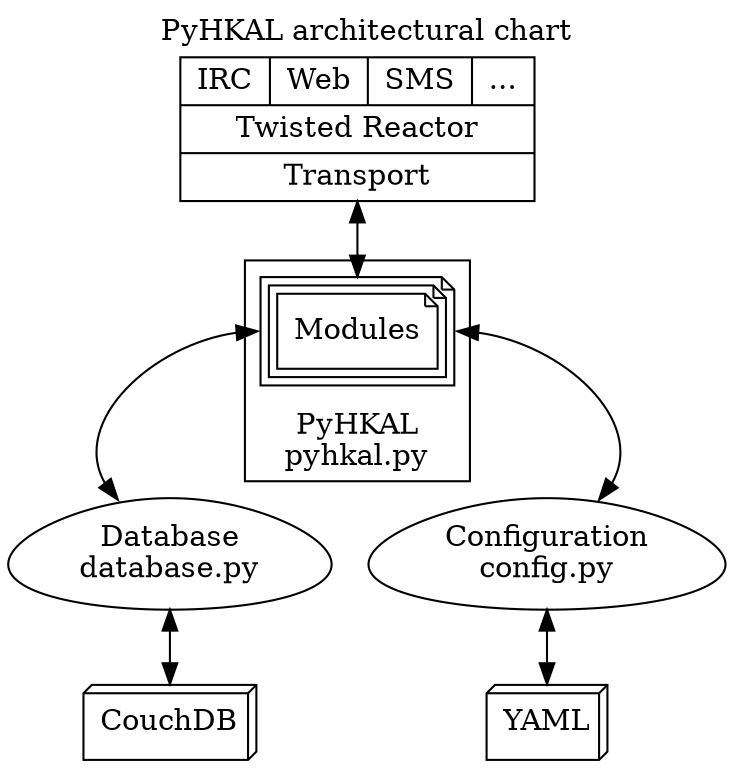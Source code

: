 digraph {
label="PyHKAL architectural chart"; labelloc=t;
edge [dir=both];
transport [label="{{IRC|Web|SMS|...}|Twisted Reactor|Transport}" shape=record];
transport -> modules;

subgraph cluster_modules {
    label="PyHKAL\npyhkal.py";
    labelloc=b;
    modules [label="Modules" shape=note peripheries=3];
}

modules:w -> database:nw;
modules:e -> config:ne;

database [label="Database\ndatabase.py" shape=egg];
db [label="CouchDB" shape=box3d]
database -> db;
config [label="Configuration\nconfig.py" shape=egg];
cfg [label="YAML" shape=box3d];
config -> cfg;
}
